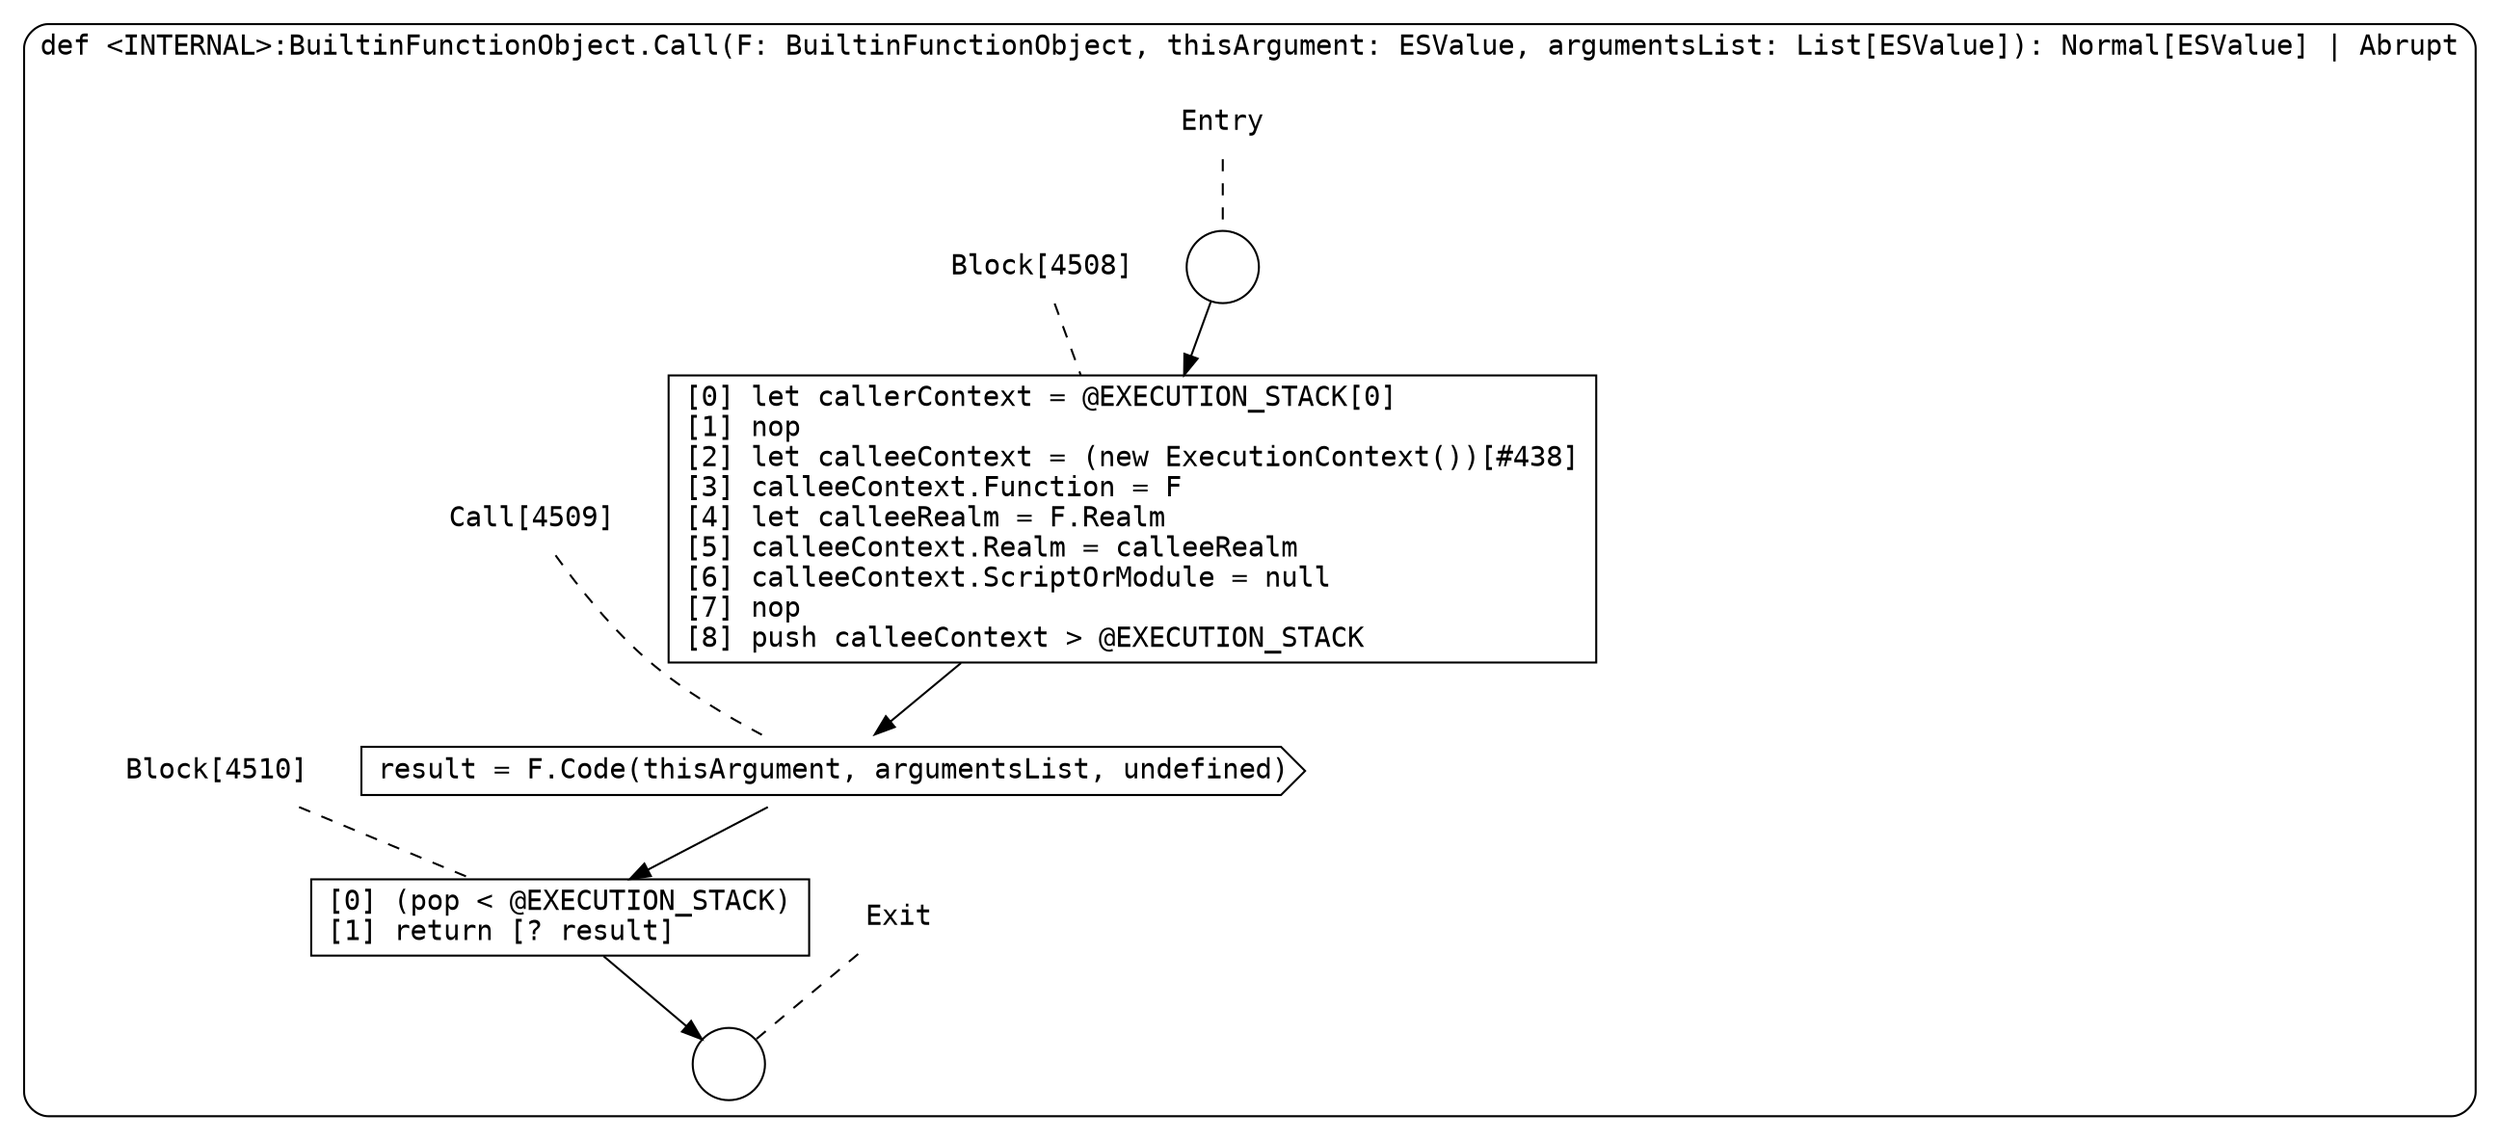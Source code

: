 digraph {
  graph [fontname = "Consolas"]
  node [fontname = "Consolas"]
  edge [fontname = "Consolas"]
  subgraph cluster1099 {
    label = "def <INTERNAL>:BuiltinFunctionObject.Call(F: BuiltinFunctionObject, thisArgument: ESValue, argumentsList: List[ESValue]): Normal[ESValue] | Abrupt"
    style = rounded
    cluster1099_entry_name [shape=none, label=<<font color="black">Entry</font>>]
    cluster1099_entry_name -> cluster1099_entry [arrowhead=none, color="black", style=dashed]
    cluster1099_entry [shape=circle label=" " color="black" fillcolor="white" style=filled]
    cluster1099_entry -> node4508 [color="black"]
    cluster1099_exit_name [shape=none, label=<<font color="black">Exit</font>>]
    cluster1099_exit_name -> cluster1099_exit [arrowhead=none, color="black", style=dashed]
    cluster1099_exit [shape=circle label=" " color="black" fillcolor="white" style=filled]
    node4508_name [shape=none, label=<<font color="black">Block[4508]</font>>]
    node4508_name -> node4508 [arrowhead=none, color="black", style=dashed]
    node4508 [shape=box, label=<<font color="black">[0] let callerContext = @EXECUTION_STACK[0]<BR ALIGN="LEFT"/>[1] nop<BR ALIGN="LEFT"/>[2] let calleeContext = (new ExecutionContext())[#438]<BR ALIGN="LEFT"/>[3] calleeContext.Function = F<BR ALIGN="LEFT"/>[4] let calleeRealm = F.Realm<BR ALIGN="LEFT"/>[5] calleeContext.Realm = calleeRealm<BR ALIGN="LEFT"/>[6] calleeContext.ScriptOrModule = null<BR ALIGN="LEFT"/>[7] nop<BR ALIGN="LEFT"/>[8] push calleeContext &gt; @EXECUTION_STACK<BR ALIGN="LEFT"/></font>> color="black" fillcolor="white", style=filled]
    node4508 -> node4509 [color="black"]
    node4509_name [shape=none, label=<<font color="black">Call[4509]</font>>]
    node4509_name -> node4509 [arrowhead=none, color="black", style=dashed]
    node4509 [shape=cds, label=<<font color="black">result = F.Code(thisArgument, argumentsList, undefined)</font>> color="black" fillcolor="white", style=filled]
    node4509 -> node4510 [color="black"]
    node4510_name [shape=none, label=<<font color="black">Block[4510]</font>>]
    node4510_name -> node4510 [arrowhead=none, color="black", style=dashed]
    node4510 [shape=box, label=<<font color="black">[0] (pop &lt; @EXECUTION_STACK)<BR ALIGN="LEFT"/>[1] return [? result]<BR ALIGN="LEFT"/></font>> color="black" fillcolor="white", style=filled]
    node4510 -> cluster1099_exit [color="black"]
  }
}